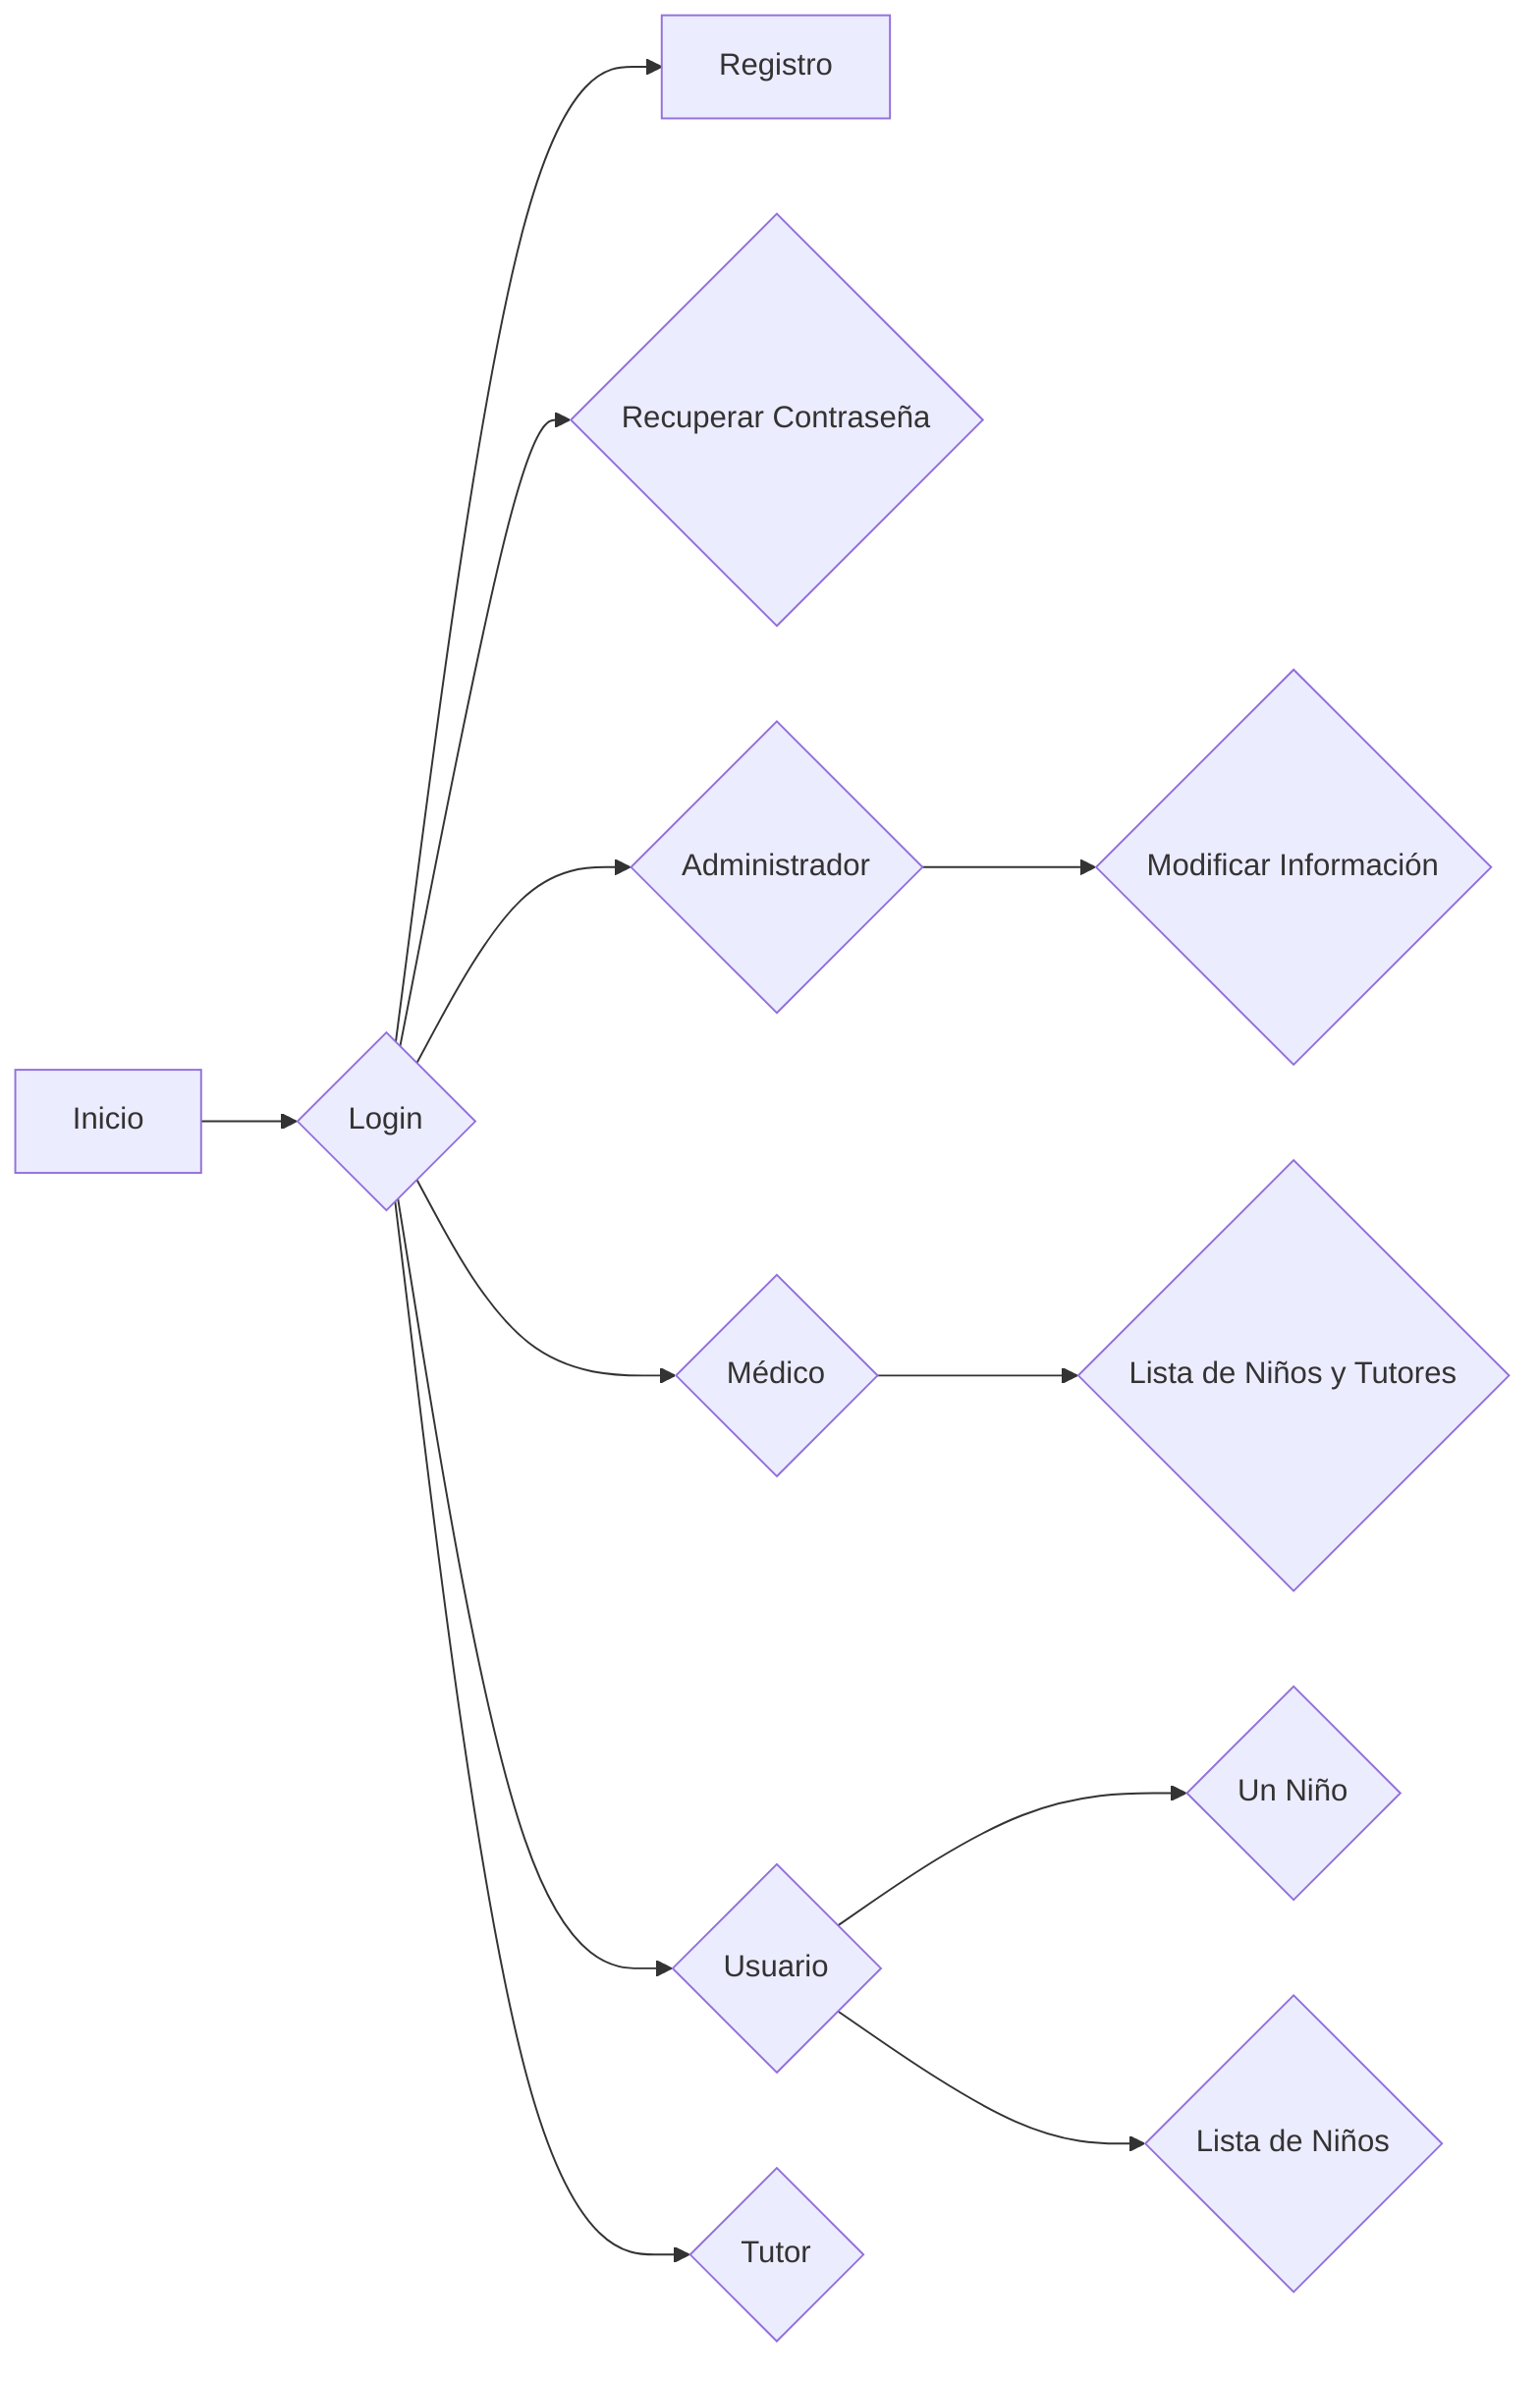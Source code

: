 graph LR
    A[Inicio] --> B{Login}
    B --> C[Registro]
    B --> D{Recuperar Contraseña}
    B --> E{Administrador}
    B --> F{Médico}
    B --> G{Usuario}
    B --> H{Tutor}
    G --> I{Un Niño}
    G --> J{Lista de Niños}
    F --> K{Lista de Niños y Tutores}
    E --> L{Modificar Información}